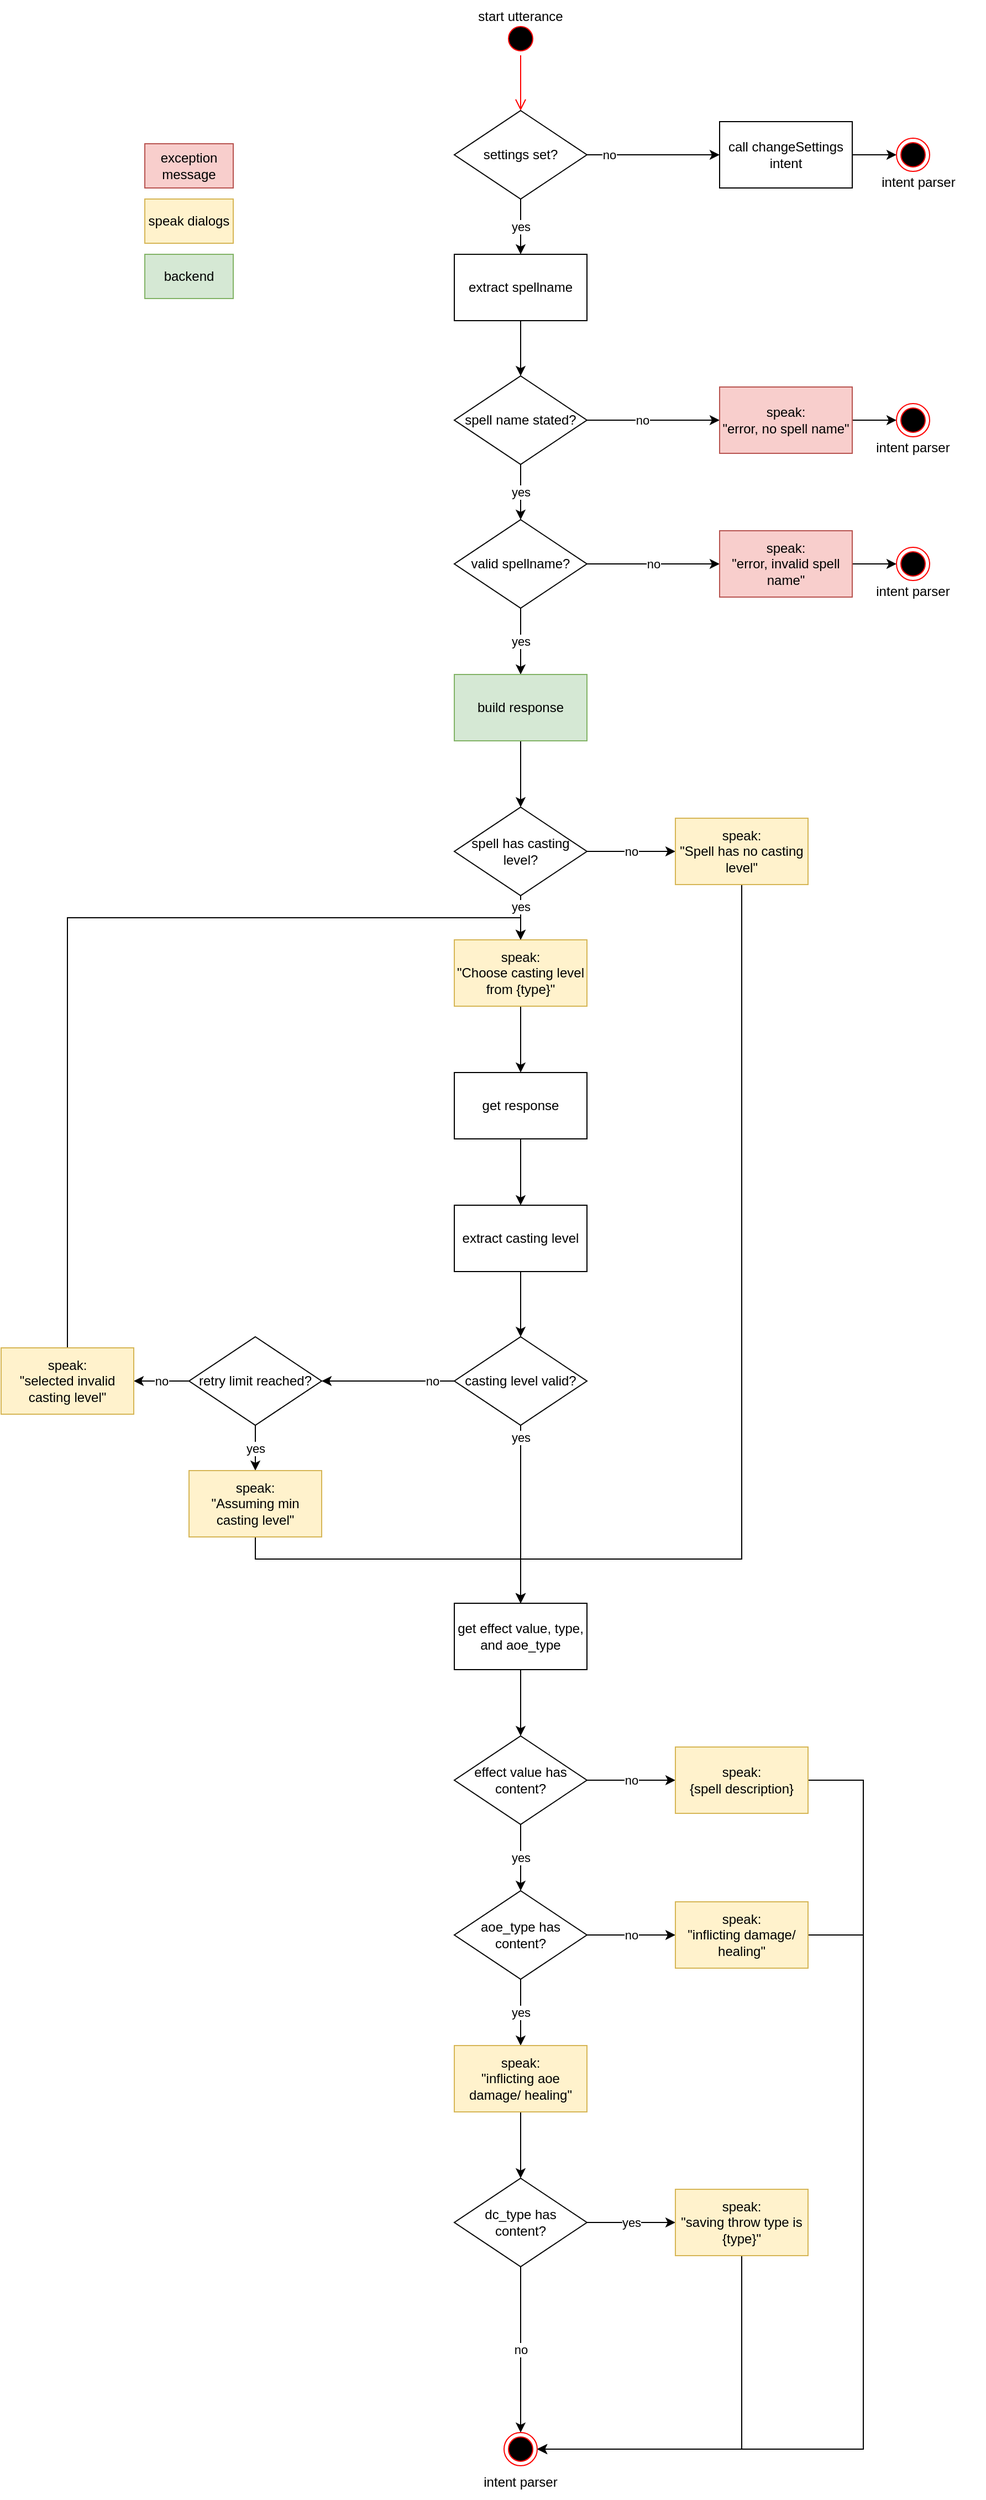 <mxfile version="15.4.0" type="device"><diagram id="C5RBs43oDa-KdzZeNtuy" name="Page-1"><mxGraphModel dx="2249" dy="1991" grid="1" gridSize="10" guides="1" tooltips="1" connect="1" arrows="1" fold="1" page="1" pageScale="1" pageWidth="827" pageHeight="1169" math="0" shadow="0"><root><mxCell id="WIyWlLk6GJQsqaUBKTNV-0"/><mxCell id="WIyWlLk6GJQsqaUBKTNV-1" parent="WIyWlLk6GJQsqaUBKTNV-0"/><mxCell id="3QQpuneJnvgC7li6lilM-50" style="edgeStyle=orthogonalEdgeStyle;rounded=0;orthogonalLoop=1;jettySize=auto;html=1;exitX=0.5;exitY=1;exitDx=0;exitDy=0;entryX=0.5;entryY=0;entryDx=0;entryDy=0;" parent="WIyWlLk6GJQsqaUBKTNV-1" source="3QQpuneJnvgC7li6lilM-3" target="3QQpuneJnvgC7li6lilM-49" edge="1"><mxGeometry relative="1" as="geometry"/></mxCell><mxCell id="3QQpuneJnvgC7li6lilM-3" value="extract spellname" style="rounded=0;whiteSpace=wrap;html=1;" parent="WIyWlLk6GJQsqaUBKTNV-1" vertex="1"><mxGeometry x="320" y="140" width="120" height="60" as="geometry"/></mxCell><mxCell id="3QQpuneJnvgC7li6lilM-11" value="no" style="edgeStyle=orthogonalEdgeStyle;rounded=0;orthogonalLoop=1;jettySize=auto;html=1;exitX=1;exitY=0.5;exitDx=0;exitDy=0;entryX=0;entryY=0.5;entryDx=0;entryDy=0;" parent="WIyWlLk6GJQsqaUBKTNV-1" source="3QQpuneJnvgC7li6lilM-7" target="3QQpuneJnvgC7li6lilM-8" edge="1"><mxGeometry relative="1" as="geometry"/></mxCell><mxCell id="3QQpuneJnvgC7li6lilM-12" value="no" style="edgeStyle=orthogonalEdgeStyle;rounded=0;orthogonalLoop=1;jettySize=auto;html=1;exitX=1;exitY=0.5;exitDx=0;exitDy=0;entryX=0;entryY=0.5;entryDx=0;entryDy=0;" parent="WIyWlLk6GJQsqaUBKTNV-1" source="3QQpuneJnvgC7li6lilM-49" target="3QQpuneJnvgC7li6lilM-9" edge="1"><mxGeometry x="-0.167" relative="1" as="geometry"><Array as="points"/><mxPoint as="offset"/></mxGeometry></mxCell><mxCell id="3QQpuneJnvgC7li6lilM-18" value="yes" style="edgeStyle=orthogonalEdgeStyle;rounded=0;orthogonalLoop=1;jettySize=auto;html=1;exitX=0.5;exitY=1;exitDx=0;exitDy=0;entryX=0.5;entryY=0;entryDx=0;entryDy=0;" parent="WIyWlLk6GJQsqaUBKTNV-1" source="3QQpuneJnvgC7li6lilM-7" target="3QQpuneJnvgC7li6lilM-17" edge="1"><mxGeometry relative="1" as="geometry"/></mxCell><mxCell id="3QQpuneJnvgC7li6lilM-7" value="valid spellname?" style="rhombus;whiteSpace=wrap;html=1;" parent="WIyWlLk6GJQsqaUBKTNV-1" vertex="1"><mxGeometry x="320" y="380" width="120" height="80" as="geometry"/></mxCell><mxCell id="3QQpuneJnvgC7li6lilM-15" style="edgeStyle=orthogonalEdgeStyle;rounded=0;orthogonalLoop=1;jettySize=auto;html=1;exitX=1;exitY=0.5;exitDx=0;exitDy=0;entryX=0;entryY=0.5;entryDx=0;entryDy=0;" parent="WIyWlLk6GJQsqaUBKTNV-1" source="3QQpuneJnvgC7li6lilM-8" target="3QQpuneJnvgC7li6lilM-14" edge="1"><mxGeometry relative="1" as="geometry"/></mxCell><mxCell id="3QQpuneJnvgC7li6lilM-8" value="speak:&lt;br&gt;&quot;error, invalid spell name&quot;" style="rounded=0;whiteSpace=wrap;html=1;fillColor=#f8cecc;strokeColor=#b85450;" parent="WIyWlLk6GJQsqaUBKTNV-1" vertex="1"><mxGeometry x="560" y="390" width="120" height="60" as="geometry"/></mxCell><mxCell id="3QQpuneJnvgC7li6lilM-53" style="edgeStyle=orthogonalEdgeStyle;rounded=0;orthogonalLoop=1;jettySize=auto;html=1;exitX=1;exitY=0.5;exitDx=0;exitDy=0;entryX=0;entryY=0.5;entryDx=0;entryDy=0;" parent="WIyWlLk6GJQsqaUBKTNV-1" source="3QQpuneJnvgC7li6lilM-9" target="3QQpuneJnvgC7li6lilM-52" edge="1"><mxGeometry relative="1" as="geometry"/></mxCell><mxCell id="3QQpuneJnvgC7li6lilM-9" value="speak: &lt;br&gt;&quot;error, no spell name&quot;" style="rounded=0;whiteSpace=wrap;html=1;fillColor=#f8cecc;strokeColor=#b85450;" parent="WIyWlLk6GJQsqaUBKTNV-1" vertex="1"><mxGeometry x="560" y="260" width="120" height="60" as="geometry"/></mxCell><mxCell id="3QQpuneJnvgC7li6lilM-14" value="" style="ellipse;html=1;shape=endState;fillColor=#000000;strokeColor=#ff0000;" parent="WIyWlLk6GJQsqaUBKTNV-1" vertex="1"><mxGeometry x="720" y="405" width="30" height="30" as="geometry"/></mxCell><mxCell id="pr_gzpeL7g1cDSnY1Eu2-9" style="edgeStyle=orthogonalEdgeStyle;rounded=0;orthogonalLoop=1;jettySize=auto;html=1;exitX=0.5;exitY=1;exitDx=0;exitDy=0;entryX=0.5;entryY=0;entryDx=0;entryDy=0;" parent="WIyWlLk6GJQsqaUBKTNV-1" source="3QQpuneJnvgC7li6lilM-17" target="eGVoVnls03RT8Le5GjaY-2" edge="1"><mxGeometry relative="1" as="geometry"/></mxCell><mxCell id="3QQpuneJnvgC7li6lilM-17" value="build response" style="rounded=0;whiteSpace=wrap;html=1;fillColor=#d5e8d4;strokeColor=#82b366;" parent="WIyWlLk6GJQsqaUBKTNV-1" vertex="1"><mxGeometry x="320" y="520" width="120" height="60" as="geometry"/></mxCell><mxCell id="3QQpuneJnvgC7li6lilM-48" value="intent parser" style="text;html=1;strokeColor=none;fillColor=none;align=center;verticalAlign=middle;whiteSpace=wrap;rounded=0;" parent="WIyWlLk6GJQsqaUBKTNV-1" vertex="1"><mxGeometry x="320" y="2140" width="120" height="30" as="geometry"/></mxCell><mxCell id="3QQpuneJnvgC7li6lilM-51" value="yes" style="edgeStyle=orthogonalEdgeStyle;rounded=0;orthogonalLoop=1;jettySize=auto;html=1;exitX=0.5;exitY=1;exitDx=0;exitDy=0;entryX=0.5;entryY=0;entryDx=0;entryDy=0;" parent="WIyWlLk6GJQsqaUBKTNV-1" source="3QQpuneJnvgC7li6lilM-49" target="3QQpuneJnvgC7li6lilM-7" edge="1"><mxGeometry relative="1" as="geometry"/></mxCell><mxCell id="3QQpuneJnvgC7li6lilM-49" value="spell name stated?" style="rhombus;whiteSpace=wrap;html=1;" parent="WIyWlLk6GJQsqaUBKTNV-1" vertex="1"><mxGeometry x="320" y="250" width="120" height="80" as="geometry"/></mxCell><mxCell id="3QQpuneJnvgC7li6lilM-52" value="" style="ellipse;html=1;shape=endState;fillColor=#000000;strokeColor=#ff0000;" parent="WIyWlLk6GJQsqaUBKTNV-1" vertex="1"><mxGeometry x="720" y="275" width="30" height="30" as="geometry"/></mxCell><mxCell id="3QQpuneJnvgC7li6lilM-66" value="intent parser" style="text;html=1;strokeColor=none;fillColor=none;align=center;verticalAlign=middle;whiteSpace=wrap;rounded=0;" parent="WIyWlLk6GJQsqaUBKTNV-1" vertex="1"><mxGeometry x="675" y="430" width="120" height="30" as="geometry"/></mxCell><mxCell id="3QQpuneJnvgC7li6lilM-67" value="intent parser" style="text;html=1;strokeColor=none;fillColor=none;align=center;verticalAlign=middle;whiteSpace=wrap;rounded=0;" parent="WIyWlLk6GJQsqaUBKTNV-1" vertex="1"><mxGeometry x="675" y="300" width="120" height="30" as="geometry"/></mxCell><mxCell id="3QQpuneJnvgC7li6lilM-68" value="exception message" style="rounded=0;whiteSpace=wrap;html=1;fillColor=#f8cecc;strokeColor=#b85450;" parent="WIyWlLk6GJQsqaUBKTNV-1" vertex="1"><mxGeometry x="40" y="40" width="80" height="40" as="geometry"/></mxCell><mxCell id="3QQpuneJnvgC7li6lilM-69" value="backend" style="rounded=0;whiteSpace=wrap;html=1;fillColor=#d5e8d4;strokeColor=#82b366;" parent="WIyWlLk6GJQsqaUBKTNV-1" vertex="1"><mxGeometry x="40" y="140" width="80" height="40" as="geometry"/></mxCell><mxCell id="3QQpuneJnvgC7li6lilM-70" value="speak dialogs" style="rounded=0;whiteSpace=wrap;html=1;fillColor=#fff2cc;strokeColor=#d6b656;" parent="WIyWlLk6GJQsqaUBKTNV-1" vertex="1"><mxGeometry x="40" y="90" width="80" height="40" as="geometry"/></mxCell><mxCell id="1Pgt1DH3HRJ9_toSjhPw-0" value="" style="ellipse;html=1;shape=startState;fillColor=#000000;strokeColor=#ff0000;" parent="WIyWlLk6GJQsqaUBKTNV-1" vertex="1"><mxGeometry x="365" y="-70" width="30" height="30" as="geometry"/></mxCell><mxCell id="1Pgt1DH3HRJ9_toSjhPw-1" value="" style="edgeStyle=orthogonalEdgeStyle;html=1;verticalAlign=bottom;endArrow=open;endSize=8;strokeColor=#ff0000;rounded=0;entryX=0.5;entryY=0;entryDx=0;entryDy=0;" parent="WIyWlLk6GJQsqaUBKTNV-1" source="1Pgt1DH3HRJ9_toSjhPw-0" target="1Pgt1DH3HRJ9_toSjhPw-4" edge="1"><mxGeometry relative="1" as="geometry"><mxPoint x="380" y="10" as="targetPoint"/></mxGeometry></mxCell><mxCell id="1Pgt1DH3HRJ9_toSjhPw-2" value="start utterance" style="text;html=1;strokeColor=none;fillColor=none;align=center;verticalAlign=middle;whiteSpace=wrap;rounded=0;" parent="WIyWlLk6GJQsqaUBKTNV-1" vertex="1"><mxGeometry x="320" y="-90" width="120" height="30" as="geometry"/></mxCell><mxCell id="1Pgt1DH3HRJ9_toSjhPw-3" value="no" style="edgeStyle=orthogonalEdgeStyle;rounded=0;orthogonalLoop=1;jettySize=auto;html=1;exitX=1;exitY=0.5;exitDx=0;exitDy=0;entryX=0;entryY=0.5;entryDx=0;entryDy=0;" parent="WIyWlLk6GJQsqaUBKTNV-1" source="1Pgt1DH3HRJ9_toSjhPw-4" target="1Pgt1DH3HRJ9_toSjhPw-6" edge="1"><mxGeometry x="-0.667" relative="1" as="geometry"><mxPoint as="offset"/></mxGeometry></mxCell><mxCell id="1Pgt1DH3HRJ9_toSjhPw-9" value="yes" style="edgeStyle=orthogonalEdgeStyle;rounded=0;orthogonalLoop=1;jettySize=auto;html=1;exitX=0.5;exitY=1;exitDx=0;exitDy=0;entryX=0.5;entryY=0;entryDx=0;entryDy=0;" parent="WIyWlLk6GJQsqaUBKTNV-1" source="1Pgt1DH3HRJ9_toSjhPw-4" target="3QQpuneJnvgC7li6lilM-3" edge="1"><mxGeometry relative="1" as="geometry"/></mxCell><mxCell id="1Pgt1DH3HRJ9_toSjhPw-4" value="settings set?" style="rhombus;whiteSpace=wrap;html=1;" parent="WIyWlLk6GJQsqaUBKTNV-1" vertex="1"><mxGeometry x="320" y="10" width="120" height="80" as="geometry"/></mxCell><mxCell id="1Pgt1DH3HRJ9_toSjhPw-5" style="edgeStyle=orthogonalEdgeStyle;rounded=0;orthogonalLoop=1;jettySize=auto;html=1;exitX=1;exitY=0.5;exitDx=0;exitDy=0;entryX=0;entryY=0.5;entryDx=0;entryDy=0;" parent="WIyWlLk6GJQsqaUBKTNV-1" source="1Pgt1DH3HRJ9_toSjhPw-6" target="1Pgt1DH3HRJ9_toSjhPw-7" edge="1"><mxGeometry relative="1" as="geometry"/></mxCell><mxCell id="1Pgt1DH3HRJ9_toSjhPw-6" value="call changeSettings intent" style="rounded=0;whiteSpace=wrap;html=1;" parent="WIyWlLk6GJQsqaUBKTNV-1" vertex="1"><mxGeometry x="560" y="20" width="120" height="60" as="geometry"/></mxCell><mxCell id="1Pgt1DH3HRJ9_toSjhPw-7" value="" style="ellipse;html=1;shape=endState;fillColor=#000000;strokeColor=#ff0000;" parent="WIyWlLk6GJQsqaUBKTNV-1" vertex="1"><mxGeometry x="720" y="35" width="30" height="30" as="geometry"/></mxCell><mxCell id="1Pgt1DH3HRJ9_toSjhPw-8" value="intent parser" style="text;html=1;strokeColor=none;fillColor=none;align=center;verticalAlign=middle;whiteSpace=wrap;rounded=0;" parent="WIyWlLk6GJQsqaUBKTNV-1" vertex="1"><mxGeometry x="680" y="60" width="120" height="30" as="geometry"/></mxCell><mxCell id="pr_gzpeL7g1cDSnY1Eu2-10" style="edgeStyle=orthogonalEdgeStyle;rounded=0;orthogonalLoop=1;jettySize=auto;html=1;exitX=0.5;exitY=1;exitDx=0;exitDy=0;entryX=0.5;entryY=0;entryDx=0;entryDy=0;" parent="WIyWlLk6GJQsqaUBKTNV-1" source="eGVoVnls03RT8Le5GjaY-0" target="eGVoVnls03RT8Le5GjaY-12" edge="1"><mxGeometry relative="1" as="geometry"/></mxCell><mxCell id="eGVoVnls03RT8Le5GjaY-0" value="extract casting level" style="rounded=0;whiteSpace=wrap;html=1;" parent="WIyWlLk6GJQsqaUBKTNV-1" vertex="1"><mxGeometry x="320" y="1000" width="120" height="60" as="geometry"/></mxCell><mxCell id="eGVoVnls03RT8Le5GjaY-9" value="no" style="edgeStyle=orthogonalEdgeStyle;rounded=0;orthogonalLoop=1;jettySize=auto;html=1;exitX=1;exitY=0.5;exitDx=0;exitDy=0;entryX=0;entryY=0.5;entryDx=0;entryDy=0;" parent="WIyWlLk6GJQsqaUBKTNV-1" source="eGVoVnls03RT8Le5GjaY-2" target="eGVoVnls03RT8Le5GjaY-8" edge="1"><mxGeometry relative="1" as="geometry"/></mxCell><mxCell id="pr_gzpeL7g1cDSnY1Eu2-7" value="yes" style="edgeStyle=orthogonalEdgeStyle;rounded=0;orthogonalLoop=1;jettySize=auto;html=1;exitX=0.5;exitY=1;exitDx=0;exitDy=0;entryX=0.5;entryY=0;entryDx=0;entryDy=0;" parent="WIyWlLk6GJQsqaUBKTNV-1" source="eGVoVnls03RT8Le5GjaY-2" target="eGVoVnls03RT8Le5GjaY-10" edge="1"><mxGeometry x="-0.5" relative="1" as="geometry"><mxPoint as="offset"/></mxGeometry></mxCell><mxCell id="eGVoVnls03RT8Le5GjaY-2" value="spell has casting level?" style="rhombus;whiteSpace=wrap;html=1;" parent="WIyWlLk6GJQsqaUBKTNV-1" vertex="1"><mxGeometry x="320" y="640" width="120" height="80" as="geometry"/></mxCell><mxCell id="eGVoVnls03RT8Le5GjaY-25" style="edgeStyle=orthogonalEdgeStyle;rounded=0;orthogonalLoop=1;jettySize=auto;html=1;exitX=0.5;exitY=1;exitDx=0;exitDy=0;entryX=0.5;entryY=0;entryDx=0;entryDy=0;" parent="WIyWlLk6GJQsqaUBKTNV-1" target="eGVoVnls03RT8Le5GjaY-26" edge="1"><mxGeometry relative="1" as="geometry"><mxPoint x="379.667" y="1500" as="targetPoint"/><mxPoint x="380" y="1380" as="sourcePoint"/></mxGeometry></mxCell><mxCell id="pr_gzpeL7g1cDSnY1Eu2-1" style="edgeStyle=orthogonalEdgeStyle;rounded=0;orthogonalLoop=1;jettySize=auto;html=1;exitX=0.5;exitY=1;exitDx=0;exitDy=0;entryX=0.5;entryY=0;entryDx=0;entryDy=0;" parent="WIyWlLk6GJQsqaUBKTNV-1" source="eGVoVnls03RT8Le5GjaY-8" target="eGVoVnls03RT8Le5GjaY-26" edge="1"><mxGeometry relative="1" as="geometry"><Array as="points"><mxPoint x="580" y="1320"/><mxPoint x="380" y="1320"/></Array></mxGeometry></mxCell><mxCell id="eGVoVnls03RT8Le5GjaY-8" value="speak:&lt;br&gt;&quot;Spell has no casting level&quot;" style="rounded=0;whiteSpace=wrap;html=1;fillColor=#fff2cc;strokeColor=#d6b656;" parent="WIyWlLk6GJQsqaUBKTNV-1" vertex="1"><mxGeometry x="520" y="650" width="120" height="60" as="geometry"/></mxCell><mxCell id="eGVoVnls03RT8Le5GjaY-13" value="" style="edgeStyle=orthogonalEdgeStyle;rounded=0;orthogonalLoop=1;jettySize=auto;html=1;entryX=0.5;entryY=0;entryDx=0;entryDy=0;startArrow=none;" parent="WIyWlLk6GJQsqaUBKTNV-1" source="-NOkmUS2M-xWUiH-8Lu5-0" target="eGVoVnls03RT8Le5GjaY-0" edge="1"><mxGeometry relative="1" as="geometry"><mxPoint x="380" y="850" as="targetPoint"/></mxGeometry></mxCell><mxCell id="-NOkmUS2M-xWUiH-8Lu5-2" value="" style="edgeStyle=orthogonalEdgeStyle;rounded=0;orthogonalLoop=1;jettySize=auto;html=1;" parent="WIyWlLk6GJQsqaUBKTNV-1" source="eGVoVnls03RT8Le5GjaY-10" target="-NOkmUS2M-xWUiH-8Lu5-0" edge="1"><mxGeometry relative="1" as="geometry"/></mxCell><mxCell id="eGVoVnls03RT8Le5GjaY-10" value="speak:&lt;br&gt;&quot;Choose casting level from {type}&quot;" style="rounded=0;whiteSpace=wrap;html=1;fillColor=#fff2cc;strokeColor=#d6b656;" parent="WIyWlLk6GJQsqaUBKTNV-1" vertex="1"><mxGeometry x="320" y="760" width="120" height="60" as="geometry"/></mxCell><mxCell id="eGVoVnls03RT8Le5GjaY-15" value="no" style="edgeStyle=orthogonalEdgeStyle;rounded=0;orthogonalLoop=1;jettySize=auto;html=1;exitX=0;exitY=0.5;exitDx=0;exitDy=0;" parent="WIyWlLk6GJQsqaUBKTNV-1" source="eGVoVnls03RT8Le5GjaY-12" target="eGVoVnls03RT8Le5GjaY-14" edge="1"><mxGeometry x="-0.667" relative="1" as="geometry"><mxPoint as="offset"/></mxGeometry></mxCell><mxCell id="eGVoVnls03RT8Le5GjaY-24" value="yes" style="edgeStyle=orthogonalEdgeStyle;rounded=0;orthogonalLoop=1;jettySize=auto;html=1;exitX=0.5;exitY=1;exitDx=0;exitDy=0;entryX=0.5;entryY=0;entryDx=0;entryDy=0;" parent="WIyWlLk6GJQsqaUBKTNV-1" source="eGVoVnls03RT8Le5GjaY-12" target="eGVoVnls03RT8Le5GjaY-26" edge="1"><mxGeometry x="-0.863" relative="1" as="geometry"><mxPoint x="-20.0" y="1250" as="targetPoint"/><Array as="points"><mxPoint x="380" y="1220"/><mxPoint x="380" y="1220"/></Array><mxPoint as="offset"/></mxGeometry></mxCell><mxCell id="eGVoVnls03RT8Le5GjaY-12" value="casting level valid?" style="rhombus;whiteSpace=wrap;html=1;" parent="WIyWlLk6GJQsqaUBKTNV-1" vertex="1"><mxGeometry x="320" y="1119" width="120" height="80" as="geometry"/></mxCell><mxCell id="eGVoVnls03RT8Le5GjaY-18" value="no" style="edgeStyle=orthogonalEdgeStyle;rounded=0;orthogonalLoop=1;jettySize=auto;html=1;exitX=0;exitY=0.5;exitDx=0;exitDy=0;entryX=1;entryY=0.5;entryDx=0;entryDy=0;" parent="WIyWlLk6GJQsqaUBKTNV-1" source="eGVoVnls03RT8Le5GjaY-14" target="eGVoVnls03RT8Le5GjaY-17" edge="1"><mxGeometry relative="1" as="geometry"/></mxCell><mxCell id="eGVoVnls03RT8Le5GjaY-22" value="yes" style="edgeStyle=orthogonalEdgeStyle;rounded=0;orthogonalLoop=1;jettySize=auto;html=1;exitX=0.5;exitY=1;exitDx=0;exitDy=0;entryX=0.5;entryY=0;entryDx=0;entryDy=0;" parent="WIyWlLk6GJQsqaUBKTNV-1" source="eGVoVnls03RT8Le5GjaY-14" target="eGVoVnls03RT8Le5GjaY-21" edge="1"><mxGeometry relative="1" as="geometry"/></mxCell><mxCell id="eGVoVnls03RT8Le5GjaY-14" value="retry limit reached?" style="rhombus;whiteSpace=wrap;html=1;" parent="WIyWlLk6GJQsqaUBKTNV-1" vertex="1"><mxGeometry x="80" y="1119" width="120" height="80" as="geometry"/></mxCell><mxCell id="eGVoVnls03RT8Le5GjaY-20" style="edgeStyle=orthogonalEdgeStyle;rounded=0;orthogonalLoop=1;jettySize=auto;html=1;exitX=0.5;exitY=0;exitDx=0;exitDy=0;entryX=0.5;entryY=0;entryDx=0;entryDy=0;" parent="WIyWlLk6GJQsqaUBKTNV-1" source="eGVoVnls03RT8Le5GjaY-17" target="eGVoVnls03RT8Le5GjaY-10" edge="1"><mxGeometry relative="1" as="geometry"><Array as="points"><mxPoint x="-30" y="740"/><mxPoint x="380" y="740"/></Array></mxGeometry></mxCell><mxCell id="eGVoVnls03RT8Le5GjaY-17" value="speak:&lt;br&gt;&quot;selected invalid casting level&quot;" style="rounded=0;whiteSpace=wrap;html=1;fillColor=#fff2cc;strokeColor=#d6b656;" parent="WIyWlLk6GJQsqaUBKTNV-1" vertex="1"><mxGeometry x="-90" y="1129" width="120" height="60" as="geometry"/></mxCell><mxCell id="eGVoVnls03RT8Le5GjaY-23" style="edgeStyle=orthogonalEdgeStyle;rounded=0;orthogonalLoop=1;jettySize=auto;html=1;exitX=0.5;exitY=1;exitDx=0;exitDy=0;entryX=0.5;entryY=0;entryDx=0;entryDy=0;" parent="WIyWlLk6GJQsqaUBKTNV-1" source="eGVoVnls03RT8Le5GjaY-21" target="eGVoVnls03RT8Le5GjaY-26" edge="1"><mxGeometry relative="1" as="geometry"><mxPoint x="-200.0" y="1230" as="targetPoint"/><Array as="points"><mxPoint x="140" y="1320"/><mxPoint x="380" y="1320"/></Array></mxGeometry></mxCell><mxCell id="eGVoVnls03RT8Le5GjaY-21" value="speak:&lt;br&gt;&quot;Assuming min casting level&quot;" style="rounded=0;whiteSpace=wrap;html=1;fillColor=#fff2cc;strokeColor=#d6b656;" parent="WIyWlLk6GJQsqaUBKTNV-1" vertex="1"><mxGeometry x="80" y="1240" width="120" height="60" as="geometry"/></mxCell><mxCell id="eGVoVnls03RT8Le5GjaY-29" style="edgeStyle=orthogonalEdgeStyle;rounded=0;orthogonalLoop=1;jettySize=auto;html=1;exitX=0.5;exitY=1;exitDx=0;exitDy=0;entryX=0.5;entryY=0;entryDx=0;entryDy=0;" parent="WIyWlLk6GJQsqaUBKTNV-1" source="eGVoVnls03RT8Le5GjaY-26" target="eGVoVnls03RT8Le5GjaY-28" edge="1"><mxGeometry relative="1" as="geometry"/></mxCell><mxCell id="eGVoVnls03RT8Le5GjaY-26" value="get effect value, type, and aoe_type" style="rounded=0;whiteSpace=wrap;html=1;" parent="WIyWlLk6GJQsqaUBKTNV-1" vertex="1"><mxGeometry x="320" y="1360" width="120" height="60" as="geometry"/></mxCell><mxCell id="eGVoVnls03RT8Le5GjaY-31" value="no" style="edgeStyle=orthogonalEdgeStyle;rounded=0;orthogonalLoop=1;jettySize=auto;html=1;" parent="WIyWlLk6GJQsqaUBKTNV-1" source="eGVoVnls03RT8Le5GjaY-28" target="eGVoVnls03RT8Le5GjaY-30" edge="1"><mxGeometry relative="1" as="geometry"/></mxCell><mxCell id="eGVoVnls03RT8Le5GjaY-35" value="yes" style="edgeStyle=orthogonalEdgeStyle;rounded=0;orthogonalLoop=1;jettySize=auto;html=1;" parent="WIyWlLk6GJQsqaUBKTNV-1" source="eGVoVnls03RT8Le5GjaY-28" target="eGVoVnls03RT8Le5GjaY-34" edge="1"><mxGeometry relative="1" as="geometry"/></mxCell><mxCell id="eGVoVnls03RT8Le5GjaY-28" value="effect value has content?" style="rhombus;whiteSpace=wrap;html=1;" parent="WIyWlLk6GJQsqaUBKTNV-1" vertex="1"><mxGeometry x="320" y="1480" width="120" height="80" as="geometry"/></mxCell><mxCell id="eGVoVnls03RT8Le5GjaY-49" style="edgeStyle=orthogonalEdgeStyle;rounded=0;orthogonalLoop=1;jettySize=auto;html=1;exitX=1;exitY=0.5;exitDx=0;exitDy=0;entryX=1;entryY=0.5;entryDx=0;entryDy=0;" parent="WIyWlLk6GJQsqaUBKTNV-1" source="eGVoVnls03RT8Le5GjaY-30" target="eGVoVnls03RT8Le5GjaY-44" edge="1"><mxGeometry relative="1" as="geometry"><Array as="points"><mxPoint x="690" y="1520"/><mxPoint x="690" y="2125"/></Array></mxGeometry></mxCell><mxCell id="eGVoVnls03RT8Le5GjaY-30" value="speak:&lt;br&gt;{spell description}" style="rounded=0;whiteSpace=wrap;html=1;fillColor=#fff2cc;strokeColor=#d6b656;" parent="WIyWlLk6GJQsqaUBKTNV-1" vertex="1"><mxGeometry x="520" y="1490" width="120" height="60" as="geometry"/></mxCell><mxCell id="eGVoVnls03RT8Le5GjaY-37" value="no" style="edgeStyle=orthogonalEdgeStyle;rounded=0;orthogonalLoop=1;jettySize=auto;html=1;" parent="WIyWlLk6GJQsqaUBKTNV-1" source="eGVoVnls03RT8Le5GjaY-34" target="eGVoVnls03RT8Le5GjaY-36" edge="1"><mxGeometry relative="1" as="geometry"/></mxCell><mxCell id="eGVoVnls03RT8Le5GjaY-39" value="yes" style="edgeStyle=orthogonalEdgeStyle;rounded=0;orthogonalLoop=1;jettySize=auto;html=1;exitX=0.5;exitY=1;exitDx=0;exitDy=0;entryX=0.5;entryY=0;entryDx=0;entryDy=0;" parent="WIyWlLk6GJQsqaUBKTNV-1" source="eGVoVnls03RT8Le5GjaY-34" target="eGVoVnls03RT8Le5GjaY-38" edge="1"><mxGeometry relative="1" as="geometry"/></mxCell><mxCell id="eGVoVnls03RT8Le5GjaY-34" value="aoe_type has content?" style="rhombus;whiteSpace=wrap;html=1;" parent="WIyWlLk6GJQsqaUBKTNV-1" vertex="1"><mxGeometry x="320" y="1620" width="120" height="80" as="geometry"/></mxCell><mxCell id="eGVoVnls03RT8Le5GjaY-48" style="edgeStyle=orthogonalEdgeStyle;rounded=0;orthogonalLoop=1;jettySize=auto;html=1;exitX=1;exitY=0.5;exitDx=0;exitDy=0;entryX=1;entryY=0.5;entryDx=0;entryDy=0;" parent="WIyWlLk6GJQsqaUBKTNV-1" source="eGVoVnls03RT8Le5GjaY-36" target="eGVoVnls03RT8Le5GjaY-44" edge="1"><mxGeometry relative="1" as="geometry"><Array as="points"><mxPoint x="690" y="1660"/><mxPoint x="690" y="2125"/></Array></mxGeometry></mxCell><mxCell id="eGVoVnls03RT8Le5GjaY-36" value="speak:&lt;br&gt;&quot;inflicting damage/ healing&quot;" style="rounded=0;whiteSpace=wrap;html=1;fillColor=#fff2cc;strokeColor=#d6b656;" parent="WIyWlLk6GJQsqaUBKTNV-1" vertex="1"><mxGeometry x="520" y="1630" width="120" height="60" as="geometry"/></mxCell><mxCell id="eGVoVnls03RT8Le5GjaY-41" style="edgeStyle=orthogonalEdgeStyle;rounded=0;orthogonalLoop=1;jettySize=auto;html=1;exitX=0.5;exitY=1;exitDx=0;exitDy=0;entryX=0.5;entryY=0;entryDx=0;entryDy=0;" parent="WIyWlLk6GJQsqaUBKTNV-1" source="eGVoVnls03RT8Le5GjaY-38" target="eGVoVnls03RT8Le5GjaY-40" edge="1"><mxGeometry relative="1" as="geometry"/></mxCell><mxCell id="eGVoVnls03RT8Le5GjaY-38" value="speak:&lt;br&gt;&quot;inflicting aoe damage/ healing&quot;" style="rounded=0;whiteSpace=wrap;html=1;fillColor=#fff2cc;strokeColor=#d6b656;" parent="WIyWlLk6GJQsqaUBKTNV-1" vertex="1"><mxGeometry x="320" y="1760" width="120" height="60" as="geometry"/></mxCell><mxCell id="eGVoVnls03RT8Le5GjaY-43" value="yes" style="edgeStyle=orthogonalEdgeStyle;rounded=0;orthogonalLoop=1;jettySize=auto;html=1;" parent="WIyWlLk6GJQsqaUBKTNV-1" source="eGVoVnls03RT8Le5GjaY-40" target="eGVoVnls03RT8Le5GjaY-42" edge="1"><mxGeometry relative="1" as="geometry"/></mxCell><mxCell id="eGVoVnls03RT8Le5GjaY-45" value="no" style="edgeStyle=orthogonalEdgeStyle;rounded=0;orthogonalLoop=1;jettySize=auto;html=1;exitX=0.5;exitY=1;exitDx=0;exitDy=0;entryX=0.5;entryY=0;entryDx=0;entryDy=0;" parent="WIyWlLk6GJQsqaUBKTNV-1" source="eGVoVnls03RT8Le5GjaY-40" target="eGVoVnls03RT8Le5GjaY-44" edge="1"><mxGeometry relative="1" as="geometry"/></mxCell><mxCell id="eGVoVnls03RT8Le5GjaY-40" value="dc_type has &lt;br&gt;content?" style="rhombus;whiteSpace=wrap;html=1;" parent="WIyWlLk6GJQsqaUBKTNV-1" vertex="1"><mxGeometry x="320" y="1880" width="120" height="80" as="geometry"/></mxCell><mxCell id="eGVoVnls03RT8Le5GjaY-46" style="edgeStyle=orthogonalEdgeStyle;rounded=0;orthogonalLoop=1;jettySize=auto;html=1;exitX=0.5;exitY=1;exitDx=0;exitDy=0;entryX=1;entryY=0.5;entryDx=0;entryDy=0;" parent="WIyWlLk6GJQsqaUBKTNV-1" source="eGVoVnls03RT8Le5GjaY-42" target="eGVoVnls03RT8Le5GjaY-44" edge="1"><mxGeometry relative="1" as="geometry"/></mxCell><mxCell id="eGVoVnls03RT8Le5GjaY-42" value="speak:&lt;br&gt;&quot;saving throw type is {type}&quot;" style="rounded=0;whiteSpace=wrap;html=1;fillColor=#fff2cc;strokeColor=#d6b656;" parent="WIyWlLk6GJQsqaUBKTNV-1" vertex="1"><mxGeometry x="520" y="1890" width="120" height="60" as="geometry"/></mxCell><mxCell id="eGVoVnls03RT8Le5GjaY-44" value="" style="ellipse;html=1;shape=endState;fillColor=#000000;strokeColor=#ff0000;" parent="WIyWlLk6GJQsqaUBKTNV-1" vertex="1"><mxGeometry x="365" y="2110" width="30" height="30" as="geometry"/></mxCell><mxCell id="-NOkmUS2M-xWUiH-8Lu5-0" value="get response" style="rounded=0;whiteSpace=wrap;html=1;" parent="WIyWlLk6GJQsqaUBKTNV-1" vertex="1"><mxGeometry x="320" y="880" width="120" height="60" as="geometry"/></mxCell></root></mxGraphModel></diagram></mxfile>